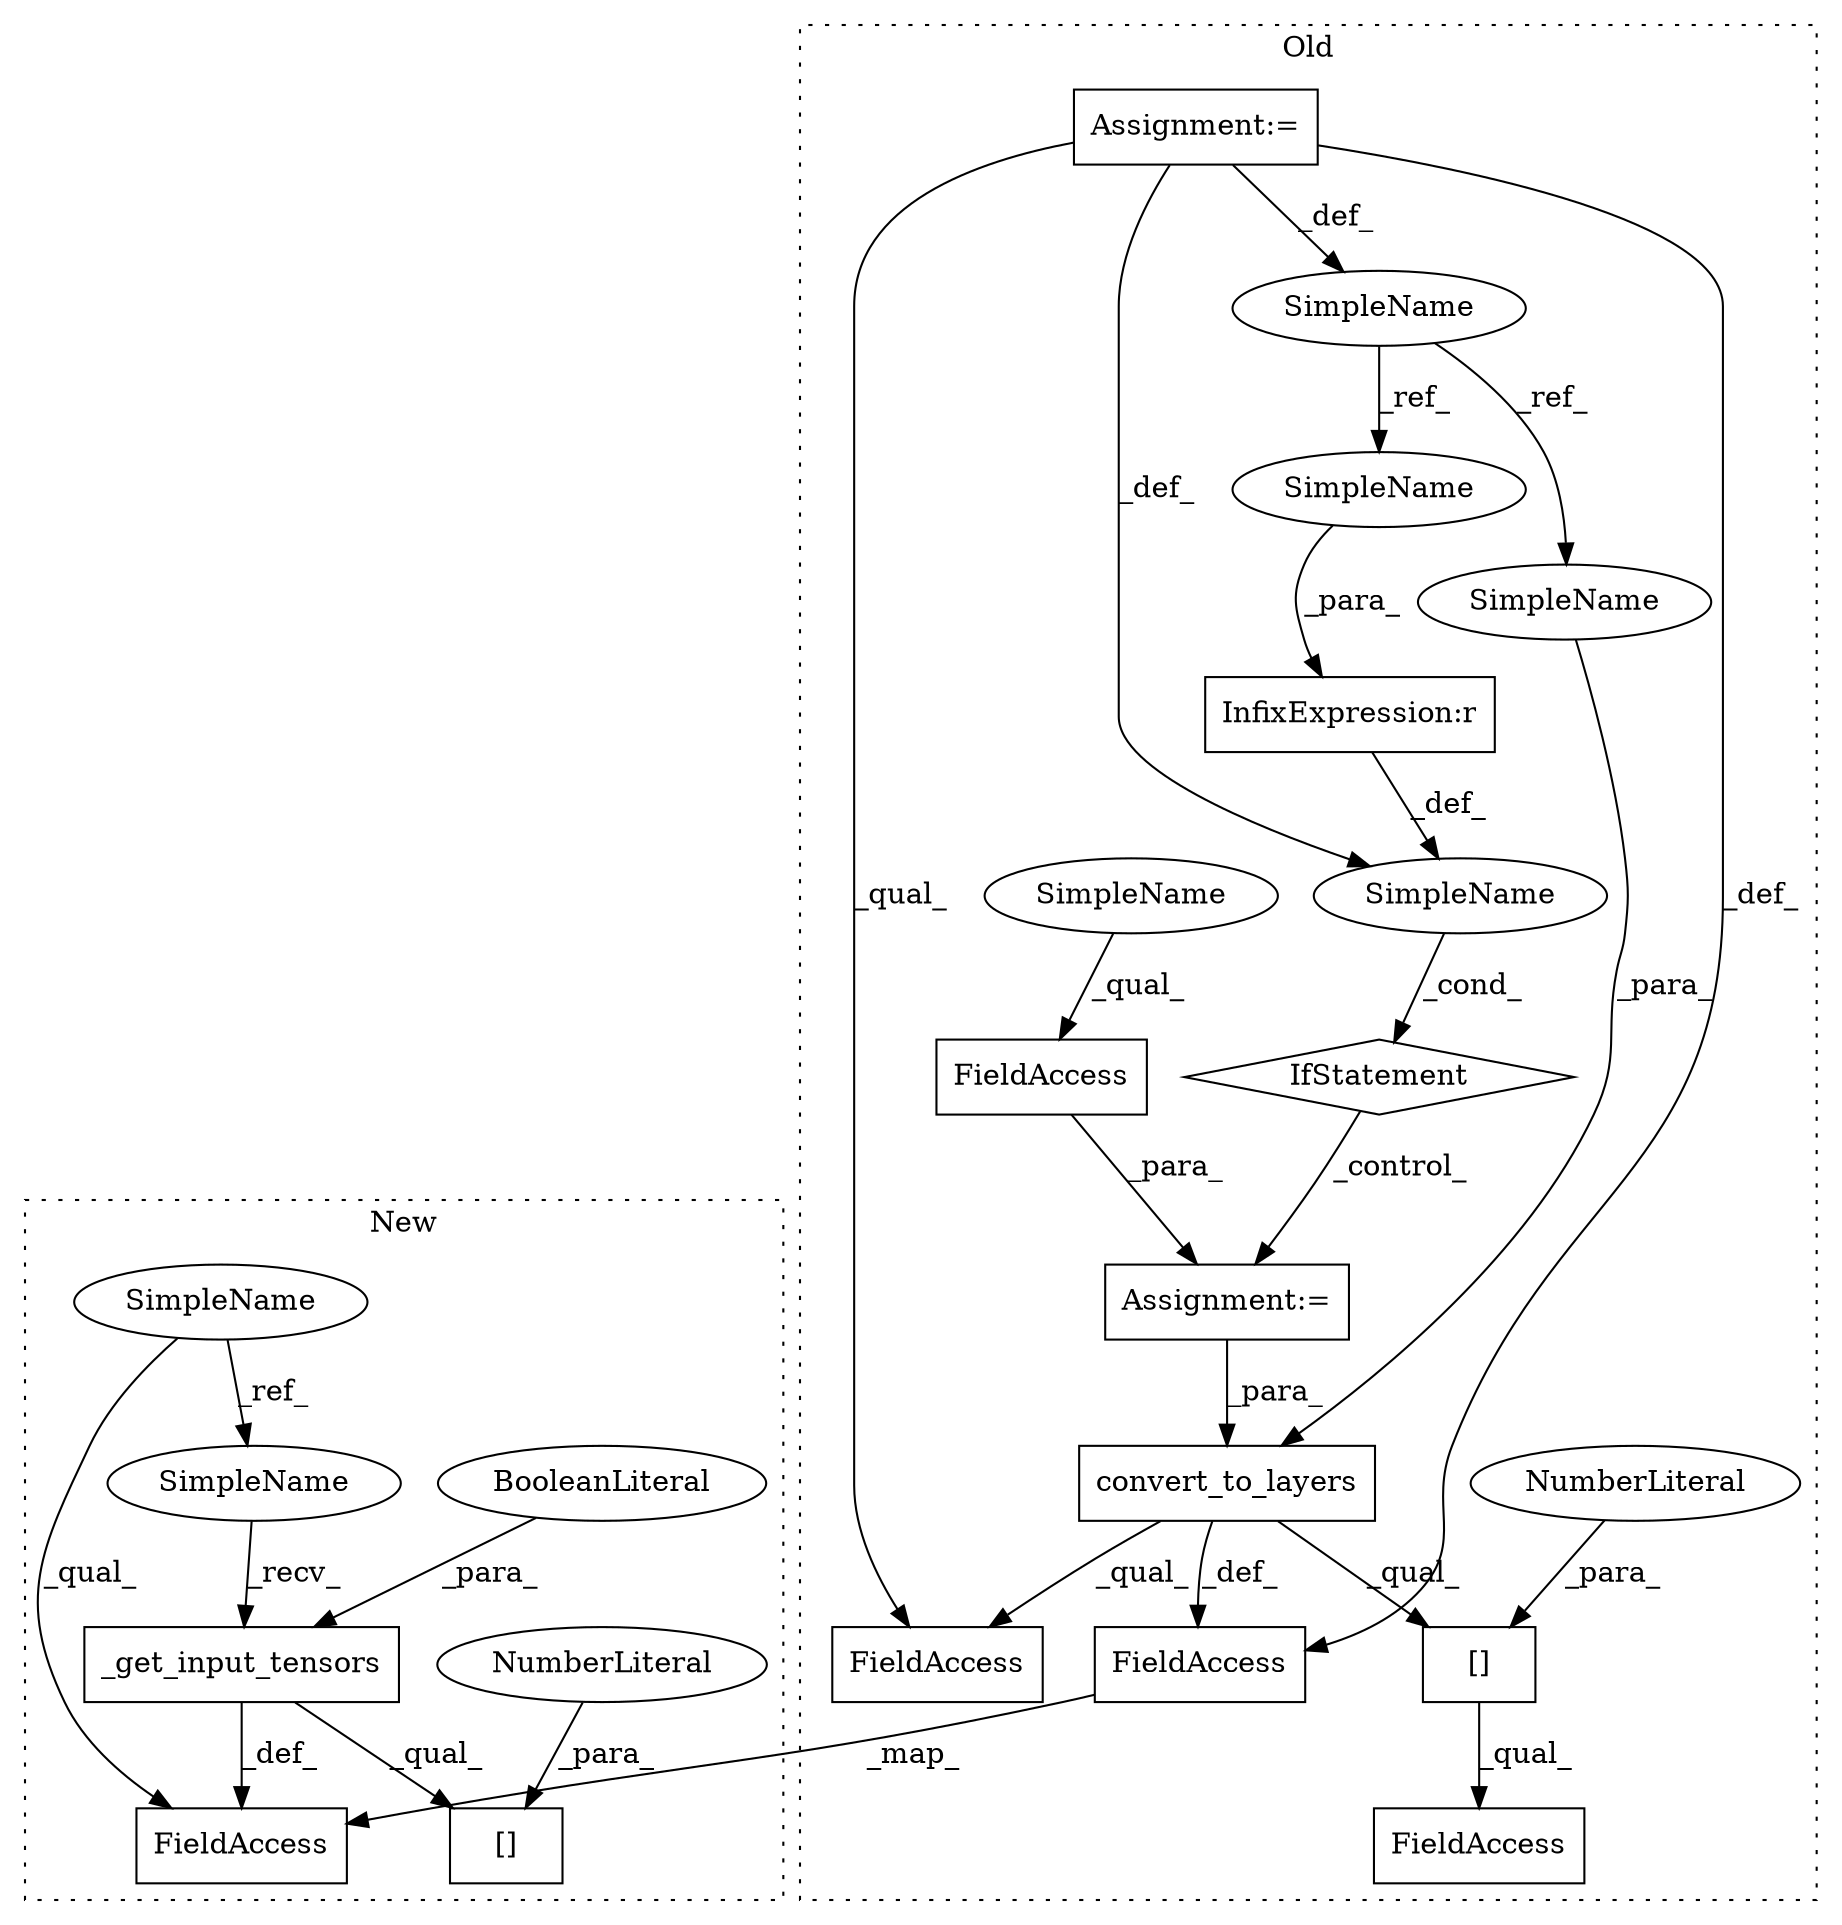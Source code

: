 digraph G {
subgraph cluster0 {
1 [label="[]" a="2" s="18870,18881" l="10,1" shape="box"];
5 [label="NumberLiteral" a="34" s="18880" l="1" shape="ellipse"];
6 [label="FieldAccess" a="22" s="18870" l="23" shape="box"];
8 [label="convert_to_layers" a="32" s="18825,18852" l="18,1" shape="box"];
9 [label="FieldAccess" a="22" s="19035" l="16" shape="box"];
10 [label="Assignment:=" a="7" s="18677" l="9" shape="box"];
11 [label="InfixExpression:r" a="27" s="18761" l="4" shape="box"];
12 [label="IfStatement" a="25" s="18748,18769" l="4,2" shape="diamond"];
13 [label="SimpleName" a="42" s="18677" l="9" shape="ellipse"];
14 [label="SimpleName" a="42" s="" l="" shape="ellipse"];
15 [label="Assignment:=" a="7" s="18788" l="1" shape="box"];
16 [label="FieldAccess" a="22" s="18789" l="14" shape="box"];
19 [label="FieldAccess" a="22" s="19088" l="15" shape="box"];
21 [label="SimpleName" a="42" s="18789" l="4" shape="ellipse"];
22 [label="SimpleName" a="42" s="18843" l="9" shape="ellipse"];
23 [label="SimpleName" a="42" s="18752" l="9" shape="ellipse"];
label = "Old";
style="dotted";
}
subgraph cluster1 {
2 [label="_get_input_tensors" a="32" s="17902,17935" l="19,1" shape="box"];
3 [label="[]" a="2" s="17953,17961" l="7,1" shape="box"];
4 [label="NumberLiteral" a="34" s="17960" l="1" shape="ellipse"];
7 [label="BooleanLiteral" a="9" s="17931" l="4" shape="ellipse"];
17 [label="SimpleName" a="42" s="17807" l="4" shape="ellipse"];
18 [label="FieldAccess" a="22" s="18122" l="15" shape="box"];
20 [label="SimpleName" a="42" s="17897" l="4" shape="ellipse"];
label = "New";
style="dotted";
}
1 -> 6 [label="_qual_"];
2 -> 18 [label="_def_"];
2 -> 3 [label="_qual_"];
4 -> 3 [label="_para_"];
5 -> 1 [label="_para_"];
7 -> 2 [label="_para_"];
8 -> 9 [label="_qual_"];
8 -> 19 [label="_def_"];
8 -> 1 [label="_qual_"];
10 -> 13 [label="_def_"];
10 -> 19 [label="_def_"];
10 -> 9 [label="_qual_"];
10 -> 14 [label="_def_"];
11 -> 14 [label="_def_"];
12 -> 15 [label="_control_"];
13 -> 23 [label="_ref_"];
13 -> 22 [label="_ref_"];
14 -> 12 [label="_cond_"];
15 -> 8 [label="_para_"];
16 -> 15 [label="_para_"];
17 -> 18 [label="_qual_"];
17 -> 20 [label="_ref_"];
19 -> 18 [label="_map_"];
20 -> 2 [label="_recv_"];
21 -> 16 [label="_qual_"];
22 -> 8 [label="_para_"];
23 -> 11 [label="_para_"];
}